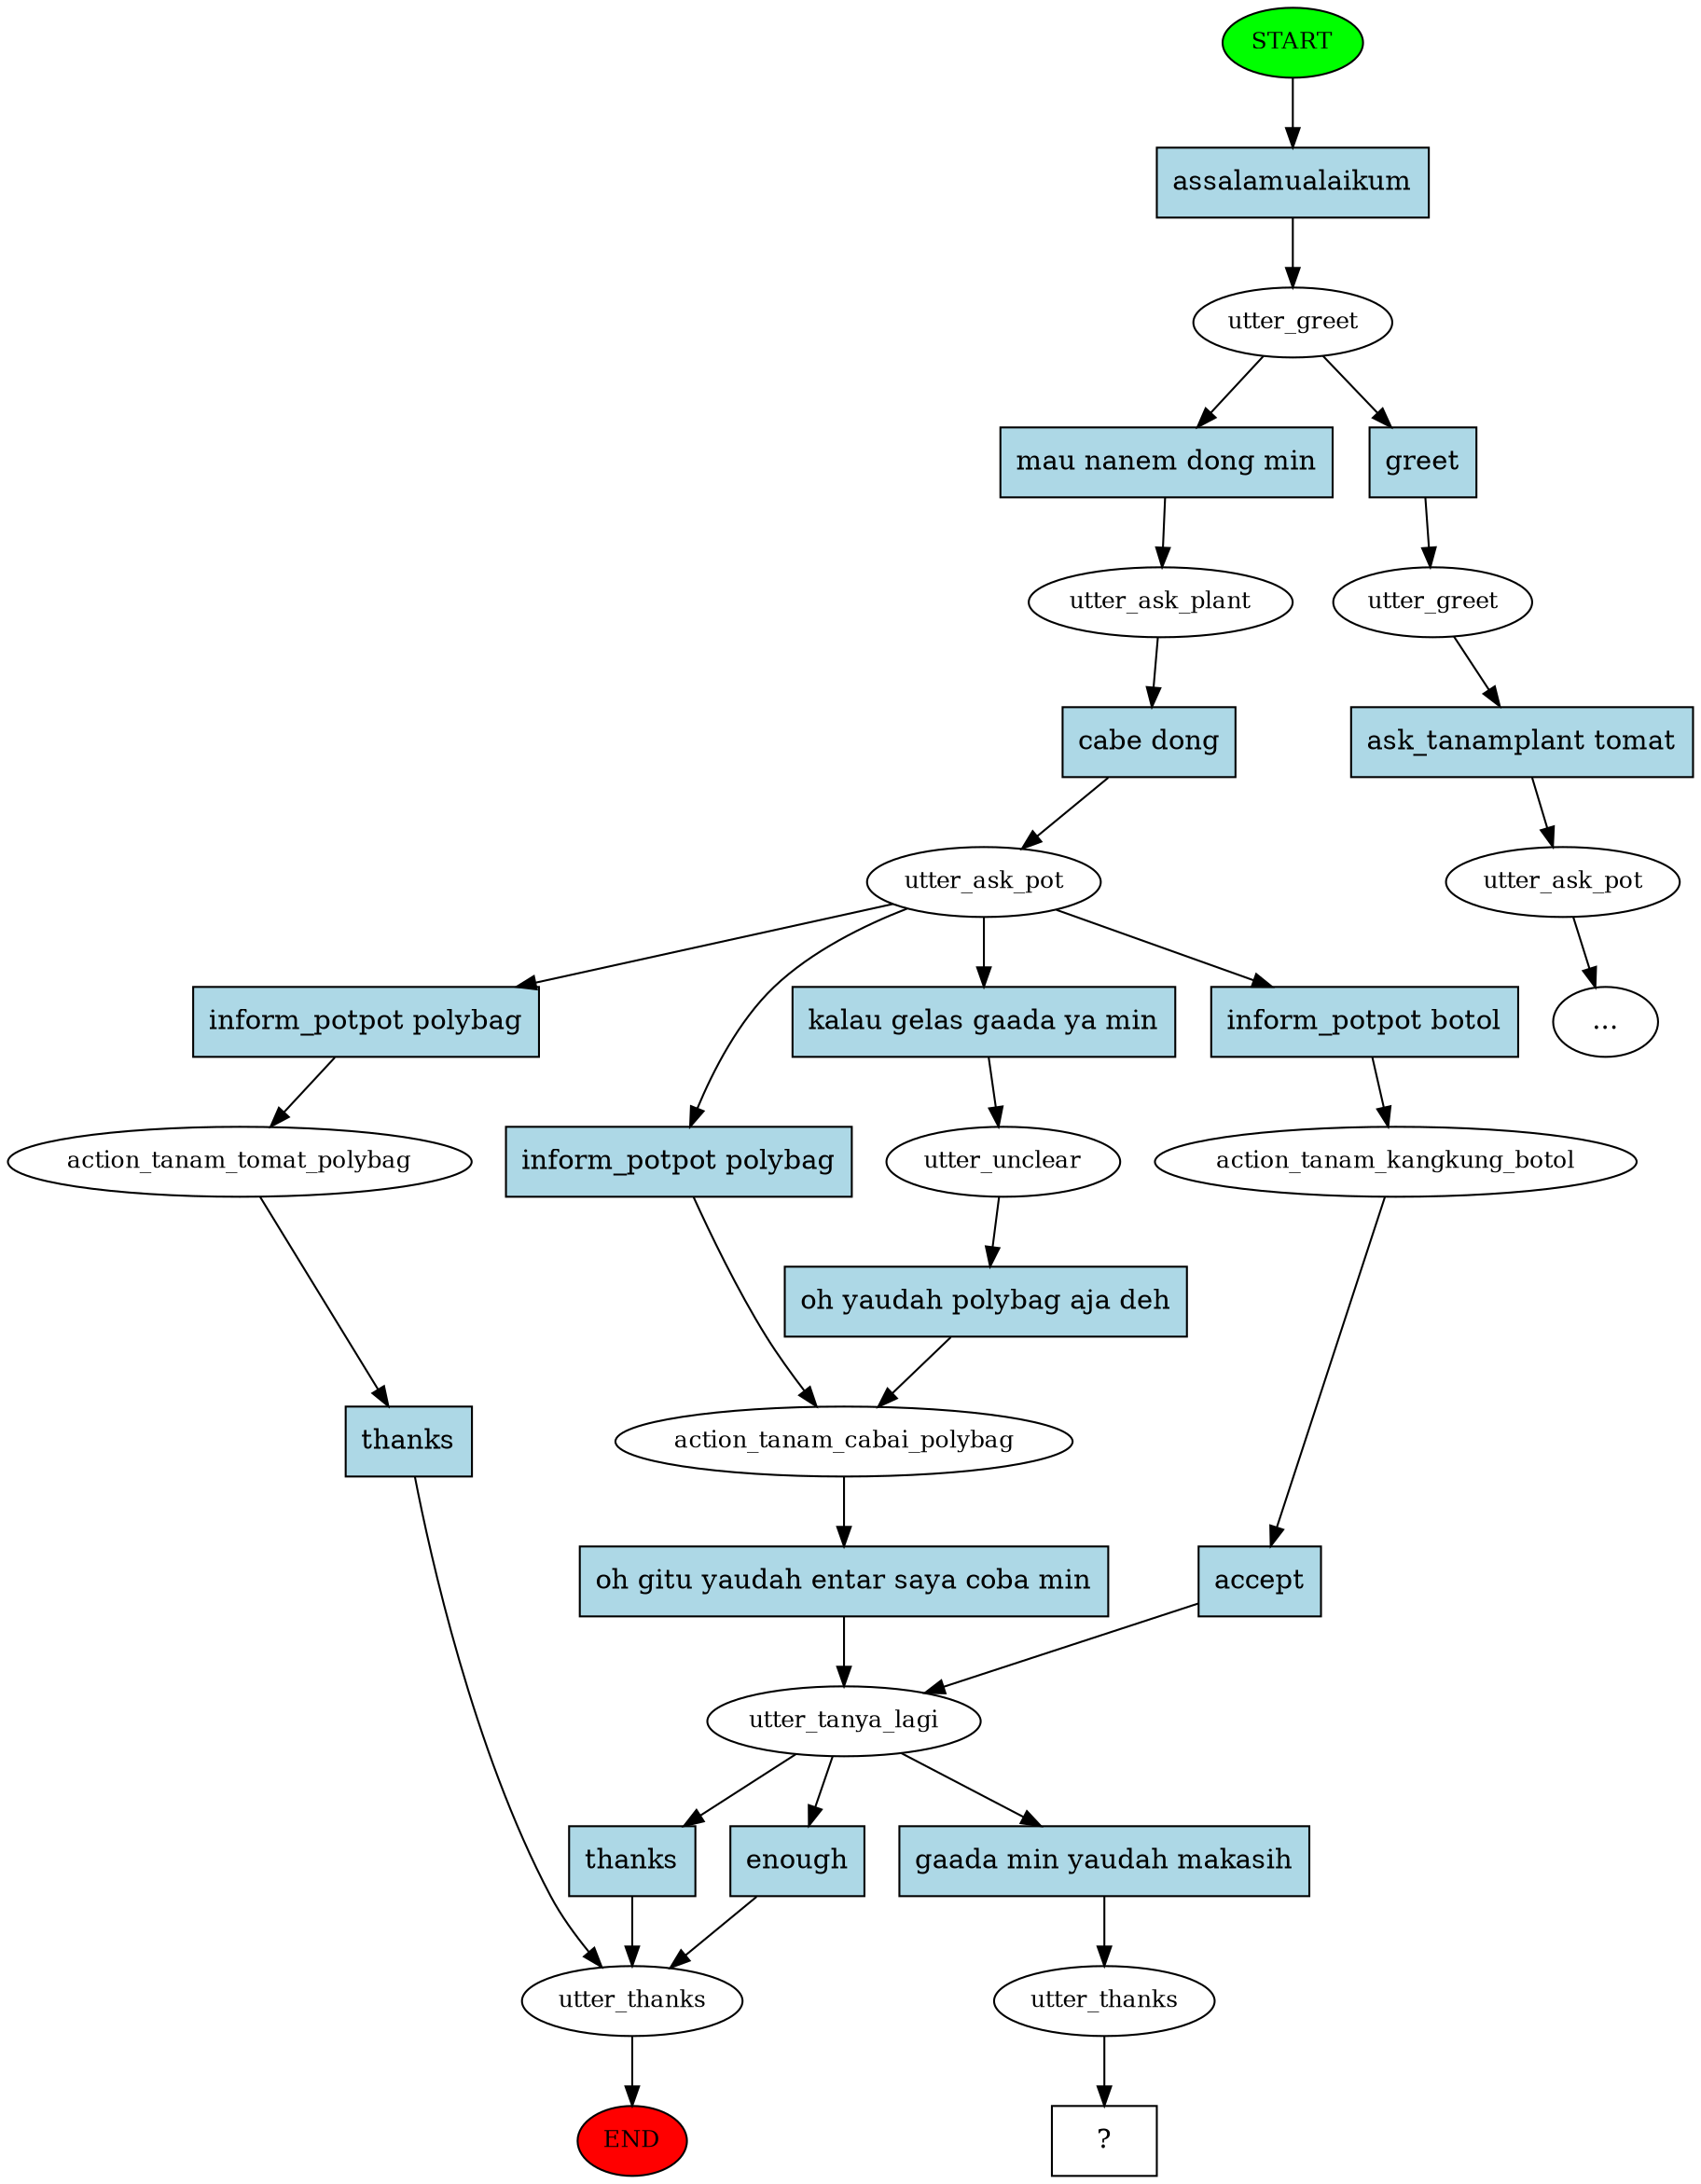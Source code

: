 digraph  {
0 [class="start active", fillcolor=green, fontsize=12, label=START, style=filled];
"-1" [class=end, fillcolor=red, fontsize=12, label=END, style=filled];
1 [class=active, fontsize=12, label=utter_greet];
2 [class=active, fontsize=12, label=utter_ask_plant];
3 [class=active, fontsize=12, label=utter_ask_pot];
4 [class="", fontsize=12, label=action_tanam_tomat_polybag];
5 [class="", fontsize=12, label=utter_thanks];
9 [class=active, fontsize=12, label=action_tanam_cabai_polybag];
10 [class=active, fontsize=12, label=utter_tanya_lagi];
13 [class="", fontsize=12, label=utter_greet];
14 [class="", fontsize=12, label=utter_ask_pot];
"-3" [class=ellipsis, label="..."];
18 [class="", fontsize=12, label=action_tanam_kangkung_botol];
24 [class=active, fontsize=12, label=utter_unclear];
27 [class=active, fontsize=12, label=utter_thanks];
28 [class="intent dashed active", label="  ?  ", shape=rect];
29 [class="intent active", fillcolor=lightblue, label=assalamualaikum, shape=rect, style=filled];
30 [class="intent active", fillcolor=lightblue, label="mau nanem dong min", shape=rect, style=filled];
31 [class=intent, fillcolor=lightblue, label=greet, shape=rect, style=filled];
32 [class="intent active", fillcolor=lightblue, label="cabe dong", shape=rect, style=filled];
33 [class=intent, fillcolor=lightblue, label="inform_potpot polybag", shape=rect, style=filled];
34 [class=intent, fillcolor=lightblue, label="inform_potpot polybag", shape=rect, style=filled];
35 [class=intent, fillcolor=lightblue, label="inform_potpot botol", shape=rect, style=filled];
36 [class="intent active", fillcolor=lightblue, label="kalau gelas gaada ya min", shape=rect, style=filled];
37 [class=intent, fillcolor=lightblue, label=thanks, shape=rect, style=filled];
38 [class="intent active", fillcolor=lightblue, label="oh gitu yaudah entar saya coba min", shape=rect, style=filled];
39 [class=intent, fillcolor=lightblue, label=thanks, shape=rect, style=filled];
40 [class=intent, fillcolor=lightblue, label=enough, shape=rect, style=filled];
41 [class="intent active", fillcolor=lightblue, label="gaada min yaudah makasih", shape=rect, style=filled];
42 [class=intent, fillcolor=lightblue, label="ask_tanamplant tomat", shape=rect, style=filled];
43 [class=intent, fillcolor=lightblue, label=accept, shape=rect, style=filled];
44 [class="intent active", fillcolor=lightblue, label="oh yaudah polybag aja deh", shape=rect, style=filled];
0 -> 29  [class=active, key=0];
1 -> 30  [class=active, key=0];
1 -> 31  [class="", key=0];
2 -> 32  [class=active, key=0];
3 -> 33  [class="", key=0];
3 -> 34  [class="", key=0];
3 -> 35  [class="", key=0];
3 -> 36  [class=active, key=0];
4 -> 37  [class="", key=0];
5 -> "-1"  [class="", key=NONE, label=""];
9 -> 38  [class=active, key=0];
10 -> 39  [class="", key=0];
10 -> 40  [class="", key=0];
10 -> 41  [class=active, key=0];
13 -> 42  [class="", key=0];
14 -> "-3"  [class="", key=NONE, label=""];
18 -> 43  [class="", key=0];
24 -> 44  [class=active, key=0];
27 -> 28  [class=active, key=NONE, label=""];
29 -> 1  [class=active, key=0];
30 -> 2  [class=active, key=0];
31 -> 13  [class="", key=0];
32 -> 3  [class=active, key=0];
33 -> 4  [class="", key=0];
34 -> 9  [class="", key=0];
35 -> 18  [class="", key=0];
36 -> 24  [class=active, key=0];
37 -> 5  [class="", key=0];
38 -> 10  [class=active, key=0];
39 -> 5  [class="", key=0];
40 -> 5  [class="", key=0];
41 -> 27  [class=active, key=0];
42 -> 14  [class="", key=0];
43 -> 10  [class="", key=0];
44 -> 9  [class=active, key=0];
}
